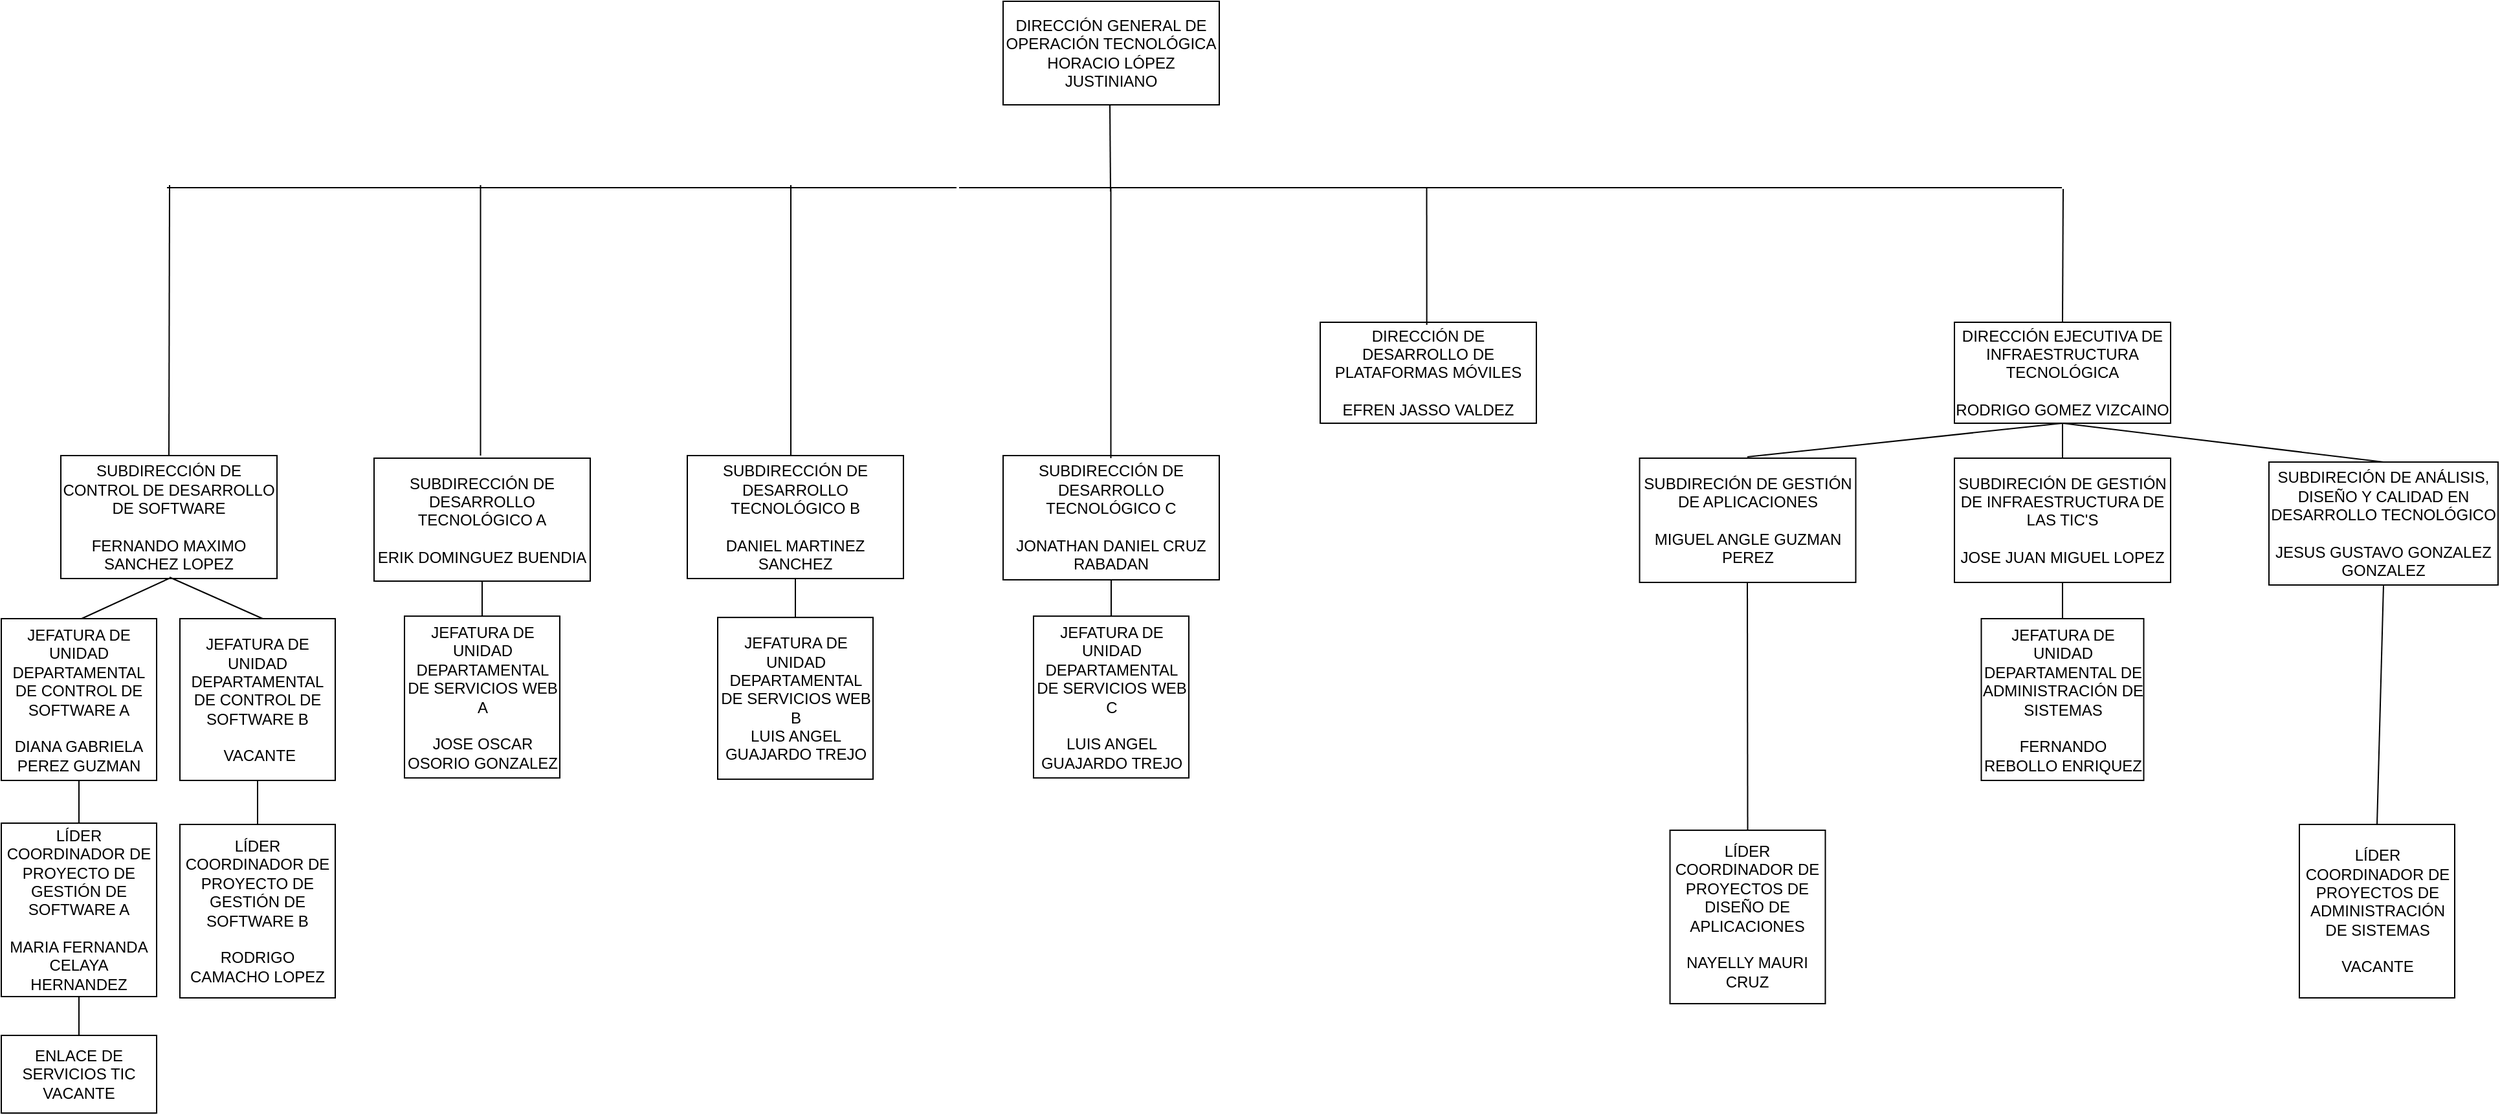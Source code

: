 <mxfile version="25.0.3">
  <diagram name="Página-1" id="GuWCkrWHjLPmNMZQabrq">
    <mxGraphModel dx="2785" dy="1840" grid="0" gridSize="10" guides="1" tooltips="1" connect="1" arrows="1" fold="1" page="0" pageScale="1" pageWidth="850" pageHeight="1100" math="0" shadow="0">
      <root>
        <mxCell id="0" />
        <mxCell id="1" parent="0" />
        <mxCell id="Umolo192SfY2zACuY7Cd-23" value="&lt;div&gt;DIRECCIÓN DE DESARROLLO DE PLATAFORMAS MÓVILES &lt;br&gt;&lt;/div&gt;&lt;div&gt;&lt;br&gt;&lt;/div&gt;&lt;div&gt;EFREN JASSO VALDEZ&lt;/div&gt;" style="rounded=0;whiteSpace=wrap;html=1;" vertex="1" parent="1">
          <mxGeometry x="762" y="-104" width="167" height="78" as="geometry" />
        </mxCell>
        <mxCell id="Umolo192SfY2zACuY7Cd-12" value="&lt;div&gt;SUBDIRECCIÓN DE DESARROLLO TECNOLÓGICO C&lt;/div&gt;&lt;div&gt;&lt;br&gt;&lt;/div&gt;JONATHAN DANIEL CRUZ RABADAN" style="rounded=0;whiteSpace=wrap;html=1;" vertex="1" parent="1">
          <mxGeometry x="517" y="-1" width="167" height="96" as="geometry" />
        </mxCell>
        <mxCell id="Umolo192SfY2zACuY7Cd-8" value="&lt;div&gt;SUBDIRECCIÓN DE DESARROLLO TECNOLÓGICO A&lt;/div&gt;&lt;div&gt;&lt;br&gt;&lt;/div&gt;ERIK DOMINGUEZ BUENDIA" style="rounded=0;whiteSpace=wrap;html=1;" vertex="1" parent="1">
          <mxGeometry x="31" y="1" width="167" height="95" as="geometry" />
        </mxCell>
        <mxCell id="Umolo192SfY2zACuY7Cd-6" value="&lt;div&gt;JEFATURA DE UNIDAD DEPARTAMENTAL DE CONTROL DE SOFTWARE B&lt;/div&gt;&lt;div&gt;&lt;br&gt;&lt;/div&gt;&lt;div&gt;&amp;nbsp;VACANTE&lt;/div&gt;" style="rounded=0;whiteSpace=wrap;html=1;" vertex="1" parent="1">
          <mxGeometry x="-119" y="125" width="120" height="125" as="geometry" />
        </mxCell>
        <mxCell id="Umolo192SfY2zACuY7Cd-2" value="&lt;div&gt;SUBDIRECCIÓN DE CONTROL DE DESARROLLO DE SOFTWARE&lt;/div&gt;&lt;div&gt;&lt;br&gt;&lt;/div&gt;&lt;div&gt;FERNANDO MAXIMO SANCHEZ LOPEZ&lt;br&gt;&lt;/div&gt;" style="rounded=0;whiteSpace=wrap;html=1;" vertex="1" parent="1">
          <mxGeometry x="-211" y="-1" width="167" height="95" as="geometry" />
        </mxCell>
        <mxCell id="Umolo192SfY2zACuY7Cd-3" value="&lt;div&gt;JEFATURA DE UNIDAD DEPARTAMENTAL DE CONTROL DE SOFTWARE A &lt;br&gt;&lt;/div&gt;&lt;div&gt;&lt;br&gt;&lt;/div&gt;DIANA GABRIELA PEREZ GUZMAN" style="rounded=0;whiteSpace=wrap;html=1;" vertex="1" parent="1">
          <mxGeometry x="-257" y="125" width="120" height="125" as="geometry" />
        </mxCell>
        <mxCell id="Umolo192SfY2zACuY7Cd-4" value="LÍDER COORDINADOR DE PROYECTO DE GESTIÓN DE SOFTWARE A&lt;br&gt;&lt;br&gt;MARIA FERNANDA CELAYA HERNANDEZ" style="rounded=0;whiteSpace=wrap;html=1;" vertex="1" parent="1">
          <mxGeometry x="-257" y="283" width="120" height="134" as="geometry" />
        </mxCell>
        <mxCell id="Umolo192SfY2zACuY7Cd-5" value="&lt;div&gt;ENLACE DE SERVICIOS TIC&lt;br&gt;VACANTE&lt;br&gt;&lt;/div&gt;" style="rounded=0;whiteSpace=wrap;html=1;" vertex="1" parent="1">
          <mxGeometry x="-257" y="447" width="120" height="60" as="geometry" />
        </mxCell>
        <mxCell id="Umolo192SfY2zACuY7Cd-45" value="LÍDER COORDINADOR DE PROYECTO DE GESTIÓN DE SOFTWARE B&lt;br&gt;&lt;br&gt;RODRIGO CAMACHO LOPEZ" style="rounded=0;whiteSpace=wrap;html=1;" vertex="1" parent="1">
          <mxGeometry x="-119" y="284" width="120" height="134" as="geometry" />
        </mxCell>
        <mxCell id="Umolo192SfY2zACuY7Cd-11" value="&lt;div&gt;SUBDIRECCIÓN DE DESARROLLO TECNOLÓGICO B&lt;/div&gt;&lt;div&gt;&lt;br&gt;&lt;/div&gt;DANIEL MARTINEZ SANCHEZ" style="rounded=0;whiteSpace=wrap;html=1;" vertex="1" parent="1">
          <mxGeometry x="273" y="-1" width="167" height="95" as="geometry" />
        </mxCell>
        <mxCell id="Umolo192SfY2zACuY7Cd-58" value="&lt;div&gt;JEFATURA DE UNIDAD DEPARTAMENTAL DE SERVICIOS WEB A&lt;/div&gt;&lt;div&gt;&lt;br&gt;&lt;/div&gt;JOSE OSCAR OSORIO GONZALEZ" style="rounded=0;whiteSpace=wrap;html=1;" vertex="1" parent="1">
          <mxGeometry x="54.5" y="123.07" width="120" height="125" as="geometry" />
        </mxCell>
        <mxCell id="Umolo192SfY2zACuY7Cd-60" value="JEFATURA DE UNIDAD DEPARTAMENTAL DE SERVICIOS WEB B&lt;br&gt;LUIS ANGEL GUAJARDO TREJO" style="rounded=0;whiteSpace=wrap;html=1;" vertex="1" parent="1">
          <mxGeometry x="296.5" y="124.07" width="120" height="125" as="geometry" />
        </mxCell>
        <mxCell id="Umolo192SfY2zACuY7Cd-61" value="&lt;div&gt;JEFATURA DE UNIDAD DEPARTAMENTAL DE SERVICIOS WEB C&lt;/div&gt;&lt;div&gt;&lt;br&gt;&lt;/div&gt;LUIS ANGEL GUAJARDO TREJO" style="rounded=0;whiteSpace=wrap;html=1;" vertex="1" parent="1">
          <mxGeometry x="540.5" y="123.07" width="120" height="125" as="geometry" />
        </mxCell>
        <mxCell id="Umolo192SfY2zACuY7Cd-63" value="&lt;div&gt;LÍDER COORDINADOR DE PROYECTOS DE DISEÑO DE APLICACIONES&lt;/div&gt;&lt;div&gt;&lt;br&gt;&lt;/div&gt;&lt;div&gt;NAYELLY MAURI CRUZ&lt;br&gt;&lt;/div&gt;" style="rounded=0;whiteSpace=wrap;html=1;" vertex="1" parent="1">
          <mxGeometry x="1032.25" y="288.47" width="120" height="134" as="geometry" />
        </mxCell>
        <mxCell id="Umolo192SfY2zACuY7Cd-64" value="DIRECCIÓN EJECUTIVA DE INFRAESTRUCTURA TECNOLÓGICA&lt;br&gt;&lt;br&gt;RODRIGO GOMEZ VIZCAINO" style="rounded=0;whiteSpace=wrap;html=1;" vertex="1" parent="1">
          <mxGeometry x="1252" y="-104" width="167" height="78" as="geometry" />
        </mxCell>
        <mxCell id="Umolo192SfY2zACuY7Cd-65" value="SUBDIRECIÓN DE GESTIÓN DE INFRAESTRUCTURA DE LAS TIC&#39;S&lt;br&gt;&lt;br&gt;JOSE JUAN MIGUEL LOPEZ" style="rounded=0;whiteSpace=wrap;html=1;" vertex="1" parent="1">
          <mxGeometry x="1252" y="1" width="167" height="96" as="geometry" />
        </mxCell>
        <mxCell id="Umolo192SfY2zACuY7Cd-66" value="JEFATURA DE UNIDAD DEPARTAMENTAL DE ADMINISTRACIÓN DE SISTEMAS&lt;br&gt;&lt;br&gt;FERNANDO REBOLLO ENRIQUEZ" style="rounded=0;whiteSpace=wrap;html=1;" vertex="1" parent="1">
          <mxGeometry x="1272.75" y="125" width="125.5" height="125" as="geometry" />
        </mxCell>
        <mxCell id="Umolo192SfY2zACuY7Cd-67" value="SUBDIRECIÓN DE ANÁLISIS, DISEÑO Y CALIDAD EN DESARROLLO TECNOLÓGICO&lt;br&gt;&lt;br&gt;JESUS GUSTAVO GONZALEZ GONZALEZ" style="rounded=0;whiteSpace=wrap;html=1;" vertex="1" parent="1">
          <mxGeometry x="1495" y="4" width="177" height="95" as="geometry" />
        </mxCell>
        <mxCell id="Umolo192SfY2zACuY7Cd-68" value="LÍDER COORDINADOR DE PROYECTOS DE ADMINISTRACIÓN DE SISTEMAS&lt;br&gt;&lt;br&gt;VACANTE" style="rounded=0;whiteSpace=wrap;html=1;" vertex="1" parent="1">
          <mxGeometry x="1518.5" y="284.0" width="120" height="134" as="geometry" />
        </mxCell>
        <mxCell id="Umolo192SfY2zACuY7Cd-48" value="" style="endArrow=none;html=1;rounded=0;fontSize=12;startSize=8;endSize=8;curved=1;" edge="1" parent="1">
          <mxGeometry width="50" height="50" relative="1" as="geometry">
            <mxPoint x="-129" y="-208" as="sourcePoint" />
            <mxPoint x="481" y="-208" as="targetPoint" />
          </mxGeometry>
        </mxCell>
        <mxCell id="Umolo192SfY2zACuY7Cd-50" value="" style="endArrow=none;html=1;rounded=0;fontSize=12;startSize=8;endSize=8;curved=1;" edge="1" parent="1">
          <mxGeometry width="50" height="50" relative="1" as="geometry">
            <mxPoint x="1335" y="-208" as="sourcePoint" />
            <mxPoint x="483" y="-208" as="targetPoint" />
          </mxGeometry>
        </mxCell>
        <mxCell id="Umolo192SfY2zACuY7Cd-70" value="" style="endArrow=none;html=1;rounded=0;fontSize=12;startSize=8;endSize=8;curved=1;exitX=0.5;exitY=0;exitDx=0;exitDy=0;" edge="1" parent="1" source="Umolo192SfY2zACuY7Cd-64">
          <mxGeometry width="50" height="50" relative="1" as="geometry">
            <mxPoint x="788" y="348" as="sourcePoint" />
            <mxPoint x="1336" y="-207" as="targetPoint" />
          </mxGeometry>
        </mxCell>
        <mxCell id="Umolo192SfY2zACuY7Cd-1" value="DIRECCIÓN GENERAL DE OPERACIÓN TECNOLÓGICA HORACIO LÓPEZ JUSTINIANO" style="rounded=0;whiteSpace=wrap;html=1;" vertex="1" parent="1">
          <mxGeometry x="517" y="-352" width="167" height="80" as="geometry" />
        </mxCell>
        <mxCell id="Umolo192SfY2zACuY7Cd-75" value="" style="endArrow=none;html=1;rounded=0;fontSize=12;startSize=8;endSize=8;curved=1;exitX=0.5;exitY=0;exitDx=0;exitDy=0;" edge="1" parent="1" source="Umolo192SfY2zACuY7Cd-2">
          <mxGeometry width="50" height="50" relative="1" as="geometry">
            <mxPoint x="763" y="348" as="sourcePoint" />
            <mxPoint x="-127" y="-210" as="targetPoint" />
          </mxGeometry>
        </mxCell>
        <mxCell id="Umolo192SfY2zACuY7Cd-76" value="" style="endArrow=none;html=1;rounded=0;fontSize=12;startSize=8;endSize=8;curved=1;exitX=0.5;exitY=0;exitDx=0;exitDy=0;" edge="1" parent="1">
          <mxGeometry width="50" height="50" relative="1" as="geometry">
            <mxPoint x="113.25" y="-1" as="sourcePoint" />
            <mxPoint x="113.25" y="-210" as="targetPoint" />
          </mxGeometry>
        </mxCell>
        <mxCell id="Umolo192SfY2zACuY7Cd-77" value="" style="endArrow=none;html=1;rounded=0;fontSize=12;startSize=8;endSize=8;curved=1;exitX=0.5;exitY=0;exitDx=0;exitDy=0;" edge="1" parent="1">
          <mxGeometry width="50" height="50" relative="1" as="geometry">
            <mxPoint x="353" y="-1" as="sourcePoint" />
            <mxPoint x="353" y="-210" as="targetPoint" />
          </mxGeometry>
        </mxCell>
        <mxCell id="Umolo192SfY2zACuY7Cd-78" value="" style="endArrow=none;html=1;rounded=0;fontSize=12;startSize=8;endSize=8;curved=1;exitX=0.5;exitY=0;exitDx=0;exitDy=0;" edge="1" parent="1">
          <mxGeometry width="50" height="50" relative="1" as="geometry">
            <mxPoint x="600.25" y="1" as="sourcePoint" />
            <mxPoint x="600.25" y="-208" as="targetPoint" />
          </mxGeometry>
        </mxCell>
        <mxCell id="Umolo192SfY2zACuY7Cd-79" value="" style="endArrow=none;html=1;rounded=0;fontSize=12;startSize=8;endSize=8;curved=1;exitX=0.493;exitY=0.026;exitDx=0;exitDy=0;exitPerimeter=0;" edge="1" parent="1" source="Umolo192SfY2zACuY7Cd-23">
          <mxGeometry width="50" height="50" relative="1" as="geometry">
            <mxPoint x="844" y="-105" as="sourcePoint" />
            <mxPoint x="844.25" y="-208" as="targetPoint" />
          </mxGeometry>
        </mxCell>
        <mxCell id="Umolo192SfY2zACuY7Cd-81" value="" style="endArrow=none;html=1;rounded=0;fontSize=12;startSize=8;endSize=8;curved=1;entryX=0.5;entryY=1;entryDx=0;entryDy=0;exitX=0.517;exitY=0;exitDx=0;exitDy=0;exitPerimeter=0;" edge="1" parent="1" source="Umolo192SfY2zACuY7Cd-3" target="Umolo192SfY2zACuY7Cd-2">
          <mxGeometry width="50" height="50" relative="1" as="geometry">
            <mxPoint x="585" y="180" as="sourcePoint" />
            <mxPoint x="635" y="130" as="targetPoint" />
          </mxGeometry>
        </mxCell>
        <mxCell id="Umolo192SfY2zACuY7Cd-82" value="" style="endArrow=none;html=1;rounded=0;fontSize=12;startSize=8;endSize=8;curved=1;entryX=0.533;entryY=0;entryDx=0;entryDy=0;entryPerimeter=0;" edge="1" parent="1" target="Umolo192SfY2zACuY7Cd-6">
          <mxGeometry width="50" height="50" relative="1" as="geometry">
            <mxPoint x="-127" y="93" as="sourcePoint" />
            <mxPoint x="635" y="130" as="targetPoint" />
          </mxGeometry>
        </mxCell>
        <mxCell id="Umolo192SfY2zACuY7Cd-83" value="" style="endArrow=none;html=1;rounded=0;fontSize=12;startSize=8;endSize=8;curved=1;entryX=0.5;entryY=1;entryDx=0;entryDy=0;exitX=0.5;exitY=0;exitDx=0;exitDy=0;" edge="1" parent="1" source="Umolo192SfY2zACuY7Cd-58" target="Umolo192SfY2zACuY7Cd-8">
          <mxGeometry width="50" height="50" relative="1" as="geometry">
            <mxPoint x="585" y="180" as="sourcePoint" />
            <mxPoint x="635" y="130" as="targetPoint" />
          </mxGeometry>
        </mxCell>
        <mxCell id="Umolo192SfY2zACuY7Cd-84" value="" style="endArrow=none;html=1;rounded=0;fontSize=12;startSize=8;endSize=8;curved=1;entryX=0.5;entryY=1;entryDx=0;entryDy=0;exitX=0.5;exitY=0;exitDx=0;exitDy=0;" edge="1" parent="1" source="Umolo192SfY2zACuY7Cd-60" target="Umolo192SfY2zACuY7Cd-11">
          <mxGeometry width="50" height="50" relative="1" as="geometry">
            <mxPoint x="585" y="180" as="sourcePoint" />
            <mxPoint x="635" y="130" as="targetPoint" />
          </mxGeometry>
        </mxCell>
        <mxCell id="Umolo192SfY2zACuY7Cd-85" value="" style="endArrow=none;html=1;rounded=0;fontSize=12;startSize=8;endSize=8;curved=1;entryX=0.5;entryY=1;entryDx=0;entryDy=0;exitX=0.5;exitY=0;exitDx=0;exitDy=0;" edge="1" parent="1" source="Umolo192SfY2zACuY7Cd-61" target="Umolo192SfY2zACuY7Cd-12">
          <mxGeometry width="50" height="50" relative="1" as="geometry">
            <mxPoint x="585" y="180" as="sourcePoint" />
            <mxPoint x="635" y="130" as="targetPoint" />
          </mxGeometry>
        </mxCell>
        <mxCell id="Umolo192SfY2zACuY7Cd-86" value="" style="endArrow=none;html=1;rounded=0;fontSize=12;startSize=8;endSize=8;curved=1;entryX=0.5;entryY=1;entryDx=0;entryDy=0;exitX=0.5;exitY=0;exitDx=0;exitDy=0;" edge="1" parent="1" source="Umolo192SfY2zACuY7Cd-4" target="Umolo192SfY2zACuY7Cd-3">
          <mxGeometry width="50" height="50" relative="1" as="geometry">
            <mxPoint x="585" y="180" as="sourcePoint" />
            <mxPoint x="635" y="130" as="targetPoint" />
          </mxGeometry>
        </mxCell>
        <mxCell id="Umolo192SfY2zACuY7Cd-87" value="" style="endArrow=none;html=1;rounded=0;fontSize=12;startSize=8;endSize=8;curved=1;exitX=0.5;exitY=1;exitDx=0;exitDy=0;entryX=0.5;entryY=0;entryDx=0;entryDy=0;" edge="1" parent="1" source="Umolo192SfY2zACuY7Cd-4" target="Umolo192SfY2zACuY7Cd-5">
          <mxGeometry width="50" height="50" relative="1" as="geometry">
            <mxPoint x="585" y="180" as="sourcePoint" />
            <mxPoint x="635" y="130" as="targetPoint" />
          </mxGeometry>
        </mxCell>
        <mxCell id="Umolo192SfY2zACuY7Cd-88" value="" style="endArrow=none;html=1;rounded=0;fontSize=12;startSize=8;endSize=8;curved=1;entryX=0.5;entryY=1;entryDx=0;entryDy=0;exitX=0.5;exitY=0;exitDx=0;exitDy=0;" edge="1" parent="1" source="Umolo192SfY2zACuY7Cd-45" target="Umolo192SfY2zACuY7Cd-6">
          <mxGeometry width="50" height="50" relative="1" as="geometry">
            <mxPoint x="585" y="180" as="sourcePoint" />
            <mxPoint x="635" y="130" as="targetPoint" />
          </mxGeometry>
        </mxCell>
        <mxCell id="Umolo192SfY2zACuY7Cd-89" value="" style="endArrow=none;html=1;rounded=0;fontSize=12;startSize=8;endSize=8;curved=1;entryX=0.5;entryY=1;entryDx=0;entryDy=0;exitX=0.5;exitY=0;exitDx=0;exitDy=0;" edge="1" parent="1" source="Umolo192SfY2zACuY7Cd-65" target="Umolo192SfY2zACuY7Cd-64">
          <mxGeometry width="50" height="50" relative="1" as="geometry">
            <mxPoint x="1238" y="180" as="sourcePoint" />
            <mxPoint x="1288" y="130" as="targetPoint" />
          </mxGeometry>
        </mxCell>
        <mxCell id="Umolo192SfY2zACuY7Cd-90" value="" style="endArrow=none;html=1;rounded=0;fontSize=12;startSize=8;endSize=8;curved=1;exitX=0.5;exitY=0;exitDx=0;exitDy=0;entryX=0.5;entryY=1;entryDx=0;entryDy=0;" edge="1" parent="1" target="Umolo192SfY2zACuY7Cd-64">
          <mxGeometry width="50" height="50" relative="1" as="geometry">
            <mxPoint x="1092.0" as="sourcePoint" />
            <mxPoint x="1333" y="-22" as="targetPoint" />
          </mxGeometry>
        </mxCell>
        <mxCell id="Umolo192SfY2zACuY7Cd-91" value="" style="endArrow=none;html=1;rounded=0;fontSize=12;startSize=8;endSize=8;curved=1;entryX=0.5;entryY=1;entryDx=0;entryDy=0;exitX=0.5;exitY=0;exitDx=0;exitDy=0;" edge="1" parent="1" source="Umolo192SfY2zACuY7Cd-67" target="Umolo192SfY2zACuY7Cd-64">
          <mxGeometry width="50" height="50" relative="1" as="geometry">
            <mxPoint x="1238" y="180" as="sourcePoint" />
            <mxPoint x="1288" y="130" as="targetPoint" />
          </mxGeometry>
        </mxCell>
        <mxCell id="Umolo192SfY2zACuY7Cd-92" value="" style="endArrow=none;html=1;rounded=0;fontSize=12;startSize=8;endSize=8;curved=1;entryX=0.5;entryY=1;entryDx=0;entryDy=0;exitX=0.5;exitY=0;exitDx=0;exitDy=0;" edge="1" parent="1" source="Umolo192SfY2zACuY7Cd-66" target="Umolo192SfY2zACuY7Cd-65">
          <mxGeometry width="50" height="50" relative="1" as="geometry">
            <mxPoint x="1238" y="180" as="sourcePoint" />
            <mxPoint x="1288" y="130" as="targetPoint" />
          </mxGeometry>
        </mxCell>
        <mxCell id="Umolo192SfY2zACuY7Cd-93" value="" style="endArrow=none;html=1;rounded=0;fontSize=12;startSize=8;endSize=8;curved=1;entryX=0.5;entryY=1;entryDx=0;entryDy=0;exitX=0.5;exitY=0;exitDx=0;exitDy=0;" edge="1" parent="1" source="Umolo192SfY2zACuY7Cd-63">
          <mxGeometry width="50" height="50" relative="1" as="geometry">
            <mxPoint x="1238" y="180" as="sourcePoint" />
            <mxPoint x="1092.0" y="96.0" as="targetPoint" />
          </mxGeometry>
        </mxCell>
        <mxCell id="Umolo192SfY2zACuY7Cd-95" value="" style="endArrow=none;html=1;rounded=0;fontSize=12;startSize=8;endSize=8;curved=1;entryX=0.5;entryY=1;entryDx=0;entryDy=0;exitX=0.5;exitY=0;exitDx=0;exitDy=0;" edge="1" parent="1" source="Umolo192SfY2zACuY7Cd-68" target="Umolo192SfY2zACuY7Cd-67">
          <mxGeometry width="50" height="50" relative="1" as="geometry">
            <mxPoint x="1238" y="180" as="sourcePoint" />
            <mxPoint x="1288" y="130" as="targetPoint" />
          </mxGeometry>
        </mxCell>
        <mxCell id="Umolo192SfY2zACuY7Cd-96" value="" style="endArrow=none;html=1;rounded=0;fontSize=12;startSize=8;endSize=8;curved=1;entryX=0.5;entryY=1;entryDx=0;entryDy=0;" edge="1" parent="1">
          <mxGeometry width="50" height="50" relative="1" as="geometry">
            <mxPoint x="600" y="-205" as="sourcePoint" />
            <mxPoint x="599.5" y="-272" as="targetPoint" />
          </mxGeometry>
        </mxCell>
        <mxCell id="Umolo192SfY2zACuY7Cd-97" value="&lt;div&gt;SUBDIRECIÓN DE GESTIÓN DE APLICACIONES&lt;/div&gt;&lt;div&gt;&lt;br&gt;&lt;/div&gt;&lt;div&gt;MIGUEL ANGLE GUZMAN PEREZ&lt;br&gt;&lt;/div&gt;" style="rounded=0;whiteSpace=wrap;html=1;" vertex="1" parent="1">
          <mxGeometry x="1008.75" y="1" width="167" height="96" as="geometry" />
        </mxCell>
      </root>
    </mxGraphModel>
  </diagram>
</mxfile>
